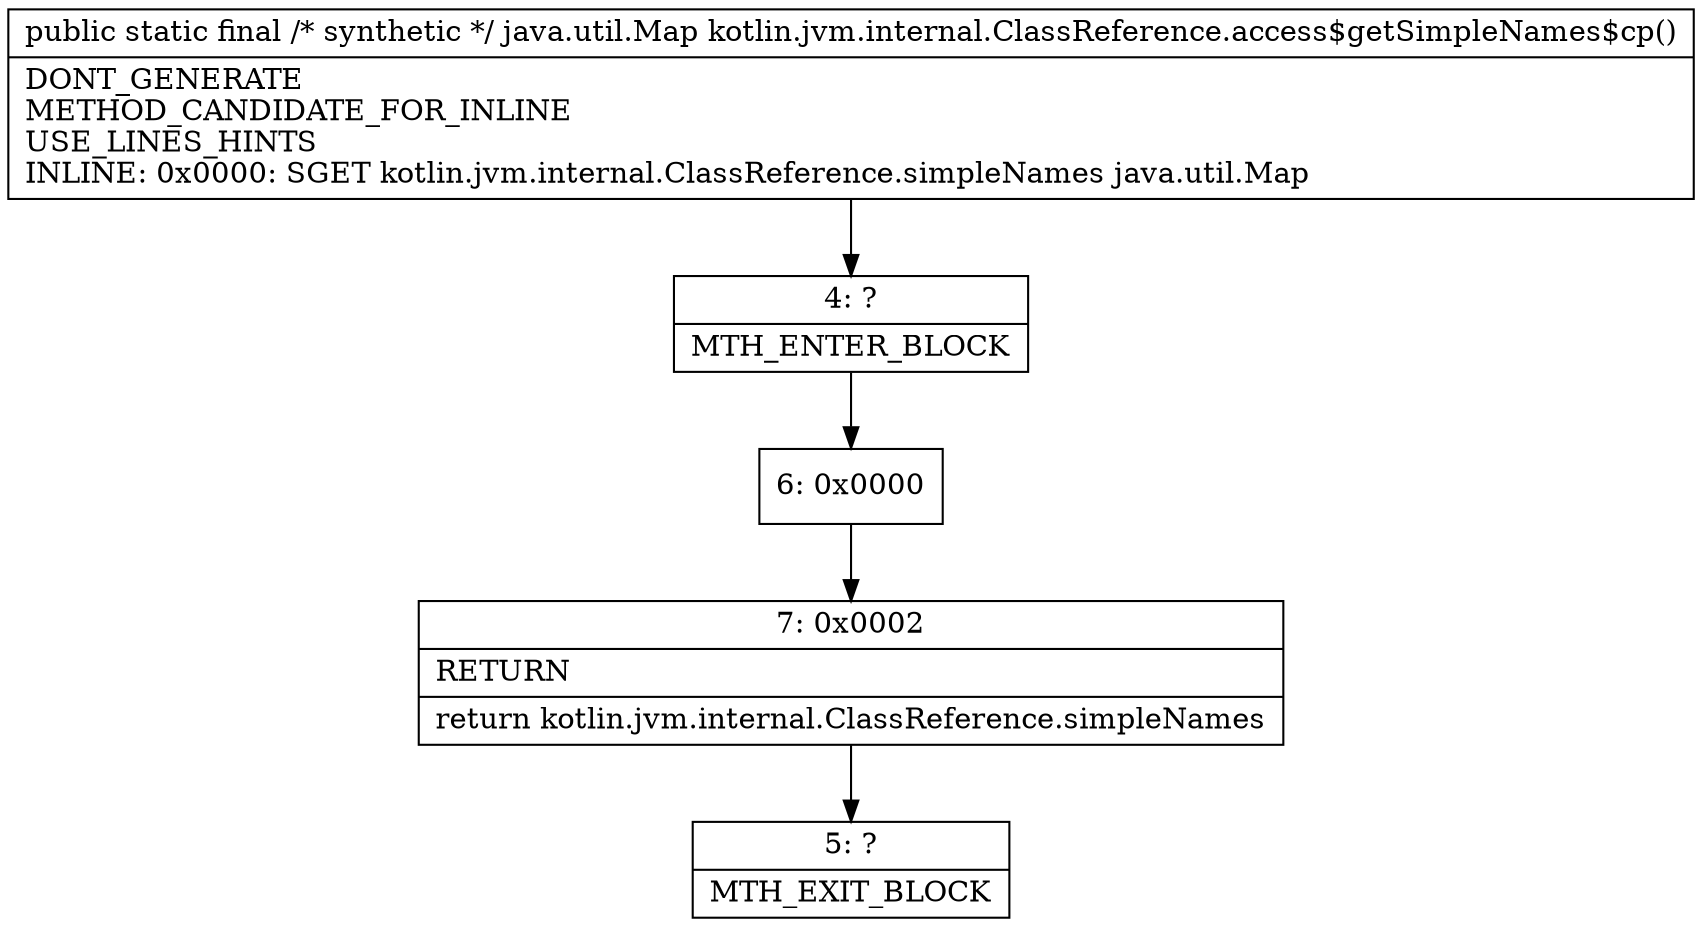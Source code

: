 digraph "CFG forkotlin.jvm.internal.ClassReference.access$getSimpleNames$cp()Ljava\/util\/Map;" {
Node_4 [shape=record,label="{4\:\ ?|MTH_ENTER_BLOCK\l}"];
Node_6 [shape=record,label="{6\:\ 0x0000}"];
Node_7 [shape=record,label="{7\:\ 0x0002|RETURN\l|return kotlin.jvm.internal.ClassReference.simpleNames\l}"];
Node_5 [shape=record,label="{5\:\ ?|MTH_EXIT_BLOCK\l}"];
MethodNode[shape=record,label="{public static final \/* synthetic *\/ java.util.Map kotlin.jvm.internal.ClassReference.access$getSimpleNames$cp()  | DONT_GENERATE\lMETHOD_CANDIDATE_FOR_INLINE\lUSE_LINES_HINTS\lINLINE: 0x0000: SGET   kotlin.jvm.internal.ClassReference.simpleNames java.util.Map\l}"];
MethodNode -> Node_4;Node_4 -> Node_6;
Node_6 -> Node_7;
Node_7 -> Node_5;
}

